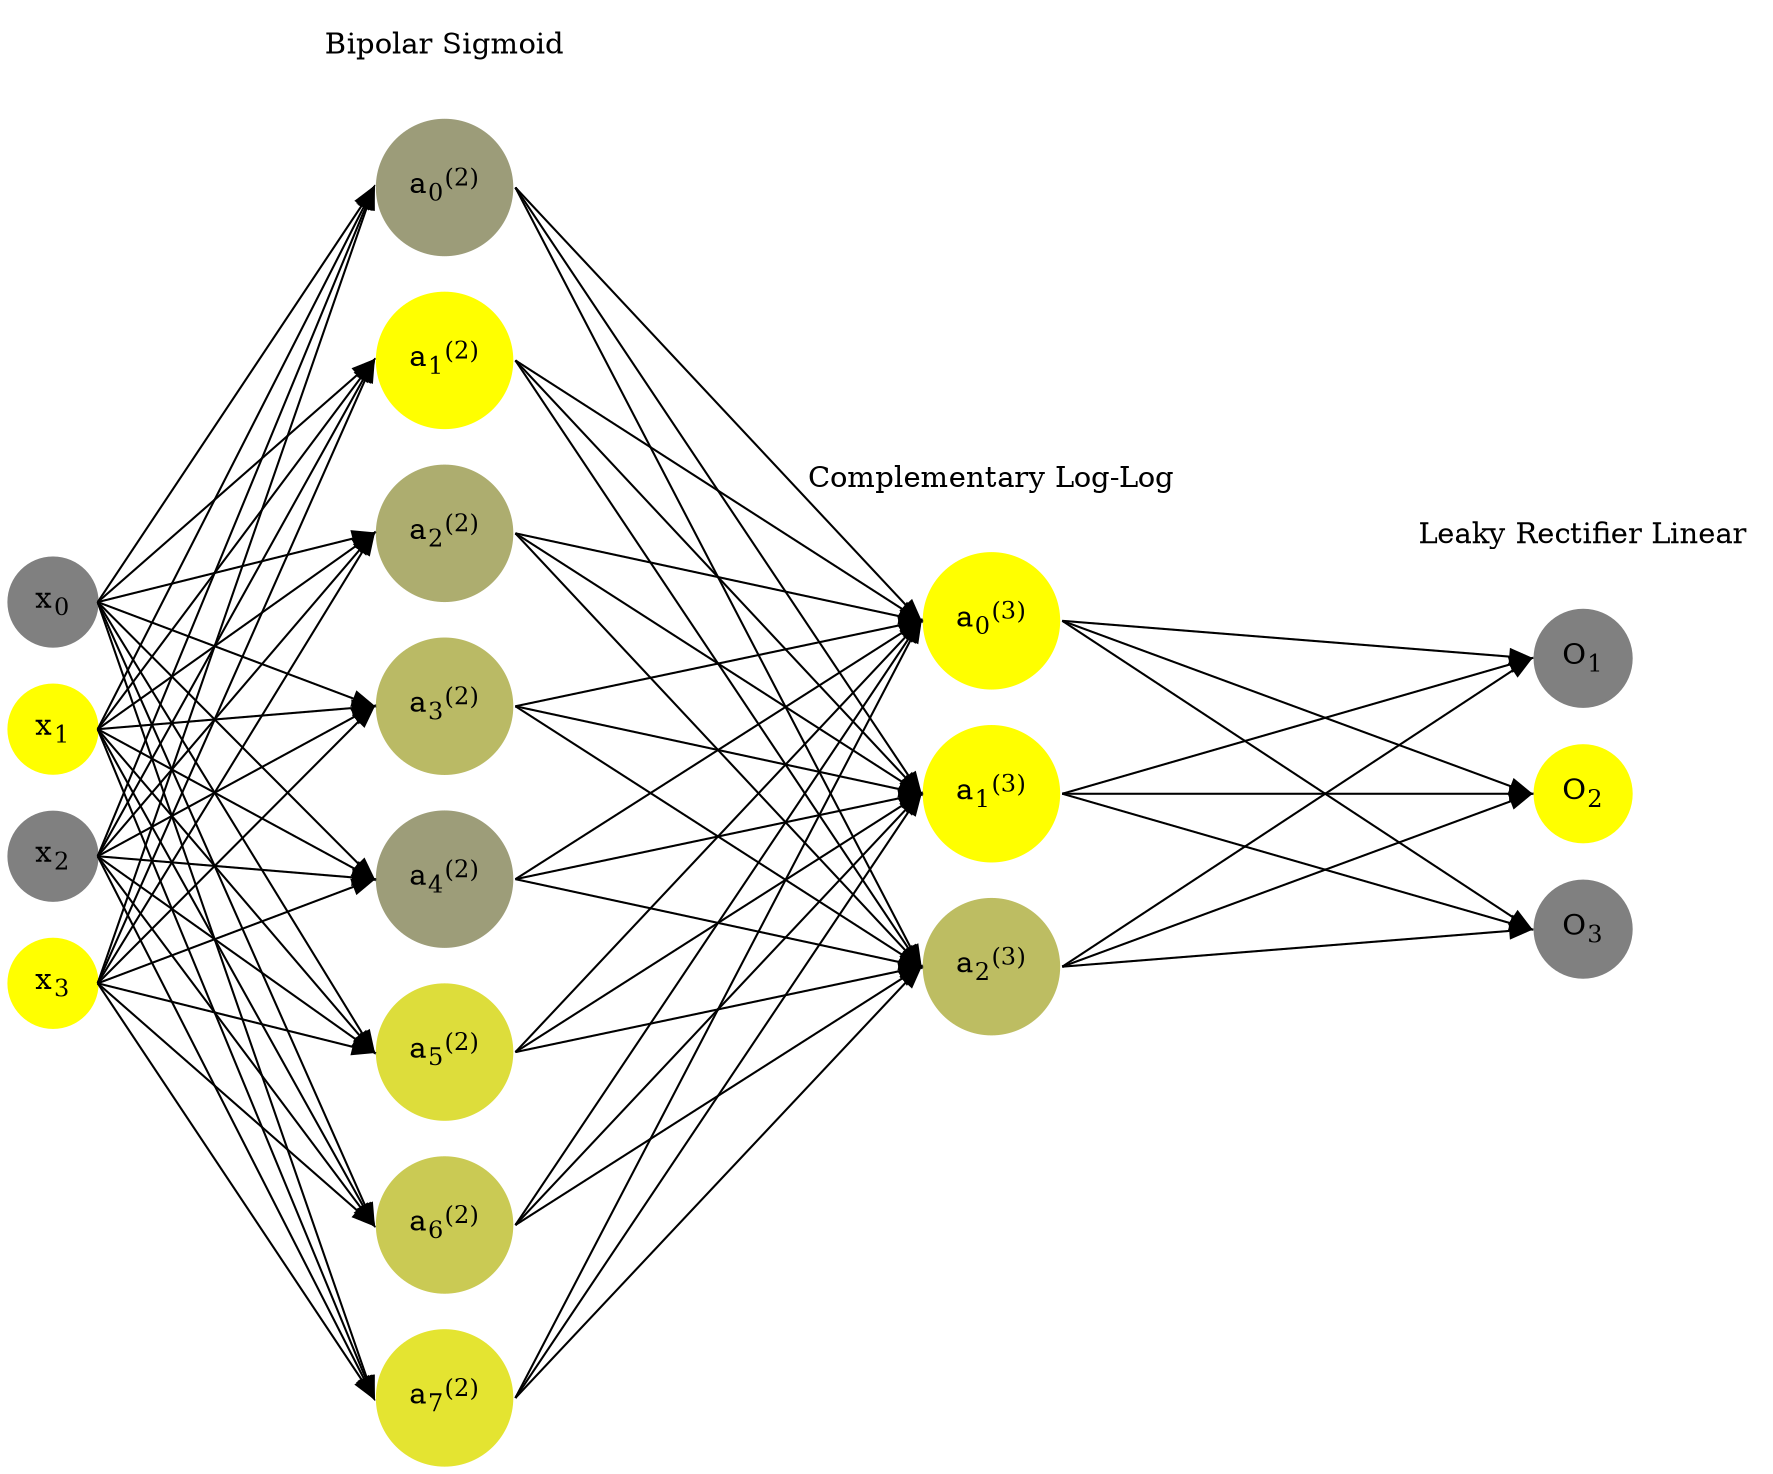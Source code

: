 digraph G {
	rankdir = LR;
	splines=false;
	edge[style=invis];
	ranksep= 1.4;
	{
	node [shape=circle, color="0.1667, 0.0, 0.5", style=filled, fillcolor="0.1667, 0.0, 0.5"];
	x0 [label=<x<sub>0</sub>>];
	}
	{
	node [shape=circle, color="0.1667, 1.0, 1.0", style=filled, fillcolor="0.1667, 1.0, 1.0"];
	x1 [label=<x<sub>1</sub>>];
	}
	{
	node [shape=circle, color="0.1667, 0.0, 0.5", style=filled, fillcolor="0.1667, 0.0, 0.5"];
	x2 [label=<x<sub>2</sub>>];
	}
	{
	node [shape=circle, color="0.1667, 1.0, 1.0", style=filled, fillcolor="0.1667, 1.0, 1.0"];
	x3 [label=<x<sub>3</sub>>];
	}
	{
	node [shape=circle, color="0.1667, 0.220094, 0.610047", style=filled, fillcolor="0.1667, 0.220094, 0.610047"];
	a02 [label=<a<sub>0</sub><sup>(2)</sup>>];
	}
	{
	node [shape=circle, color="0.1667, 0.997143, 0.998572", style=filled, fillcolor="0.1667, 0.997143, 0.998572"];
	a12 [label=<a<sub>1</sub><sup>(2)</sup>>];
	}
	{
	node [shape=circle, color="0.1667, 0.353953, 0.676977", style=filled, fillcolor="0.1667, 0.353953, 0.676977"];
	a22 [label=<a<sub>2</sub><sup>(2)</sup>>];
	}
	{
	node [shape=circle, color="0.1667, 0.453664, 0.726832", style=filled, fillcolor="0.1667, 0.453664, 0.726832"];
	a32 [label=<a<sub>3</sub><sup>(2)</sup>>];
	}
	{
	node [shape=circle, color="0.1667, 0.229699, 0.614849", style=filled, fillcolor="0.1667, 0.229699, 0.614849"];
	a42 [label=<a<sub>4</sub><sup>(2)</sup>>];
	}
	{
	node [shape=circle, color="0.1667, 0.729448, 0.864724", style=filled, fillcolor="0.1667, 0.729448, 0.864724"];
	a52 [label=<a<sub>5</sub><sup>(2)</sup>>];
	}
	{
	node [shape=circle, color="0.1667, 0.582601, 0.791300", style=filled, fillcolor="0.1667, 0.582601, 0.791300"];
	a62 [label=<a<sub>6</sub><sup>(2)</sup>>];
	}
	{
	node [shape=circle, color="0.1667, 0.782086, 0.891043", style=filled, fillcolor="0.1667, 0.782086, 0.891043"];
	a72 [label=<a<sub>7</sub><sup>(2)</sup>>];
	}
	{
	node [shape=circle, color="0.1667, 1.000000, 1.000000", style=filled, fillcolor="0.1667, 1.000000, 1.000000"];
	a03 [label=<a<sub>0</sub><sup>(3)</sup>>];
	}
	{
	node [shape=circle, color="0.1667, 0.999996, 0.999998", style=filled, fillcolor="0.1667, 0.999996, 0.999998"];
	a13 [label=<a<sub>1</sub><sup>(3)</sup>>];
	}
	{
	node [shape=circle, color="0.1667, 0.482576, 0.741288", style=filled, fillcolor="0.1667, 0.482576, 0.741288"];
	a23 [label=<a<sub>2</sub><sup>(3)</sup>>];
	}
	{
	node [shape=circle, color="0.1667, 0.0, 0.5", style=filled, fillcolor="0.1667, 0.0, 0.5"];
	O1 [label=<O<sub>1</sub>>];
	}
	{
	node [shape=circle, color="0.1667, 1.0, 1.0", style=filled, fillcolor="0.1667, 1.0, 1.0"];
	O2 [label=<O<sub>2</sub>>];
	}
	{
	node [shape=circle, color="0.1667, 0.0, 0.5", style=filled, fillcolor="0.1667, 0.0, 0.5"];
	O3 [label=<O<sub>3</sub>>];
	}
	{
	rank=same;
	x0->x1->x2->x3;
	}
	{
	rank=same;
	a02->a12->a22->a32->a42->a52->a62->a72;
	}
	{
	rank=same;
	a03->a13->a23;
	}
	{
	rank=same;
	O1->O2->O3;
	}
	l1 [shape=plaintext,label="Bipolar Sigmoid"];
	l1->a02;
	{rank=same; l1;a02};
	l2 [shape=plaintext,label="Complementary Log-Log"];
	l2->a03;
	{rank=same; l2;a03};
	l3 [shape=plaintext,label="Leaky Rectifier Linear"];
	l3->O1;
	{rank=same; l3;O1};
edge[style=solid, tailport=e, headport=w];
	{x0;x1;x2;x3} -> {a02;a12;a22;a32;a42;a52;a62;a72};
	{a02;a12;a22;a32;a42;a52;a62;a72} -> {a03;a13;a23};
	{a03;a13;a23} -> {O1,O2,O3};
}